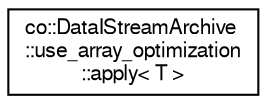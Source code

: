 digraph G
{
  edge [fontname="FreeSans",fontsize="10",labelfontname="FreeSans",labelfontsize="10"];
  node [fontname="FreeSans",fontsize="10",shape=record];
  rankdir="LR";
  Node1 [label="co::DataIStreamArchive\l::use_array_optimization\l::apply\< T \>",height=0.2,width=0.4,color="black", fillcolor="white", style="filled",URL="$structco_1_1DataIStreamArchive_1_1use__array__optimization_1_1apply.html"];
}
